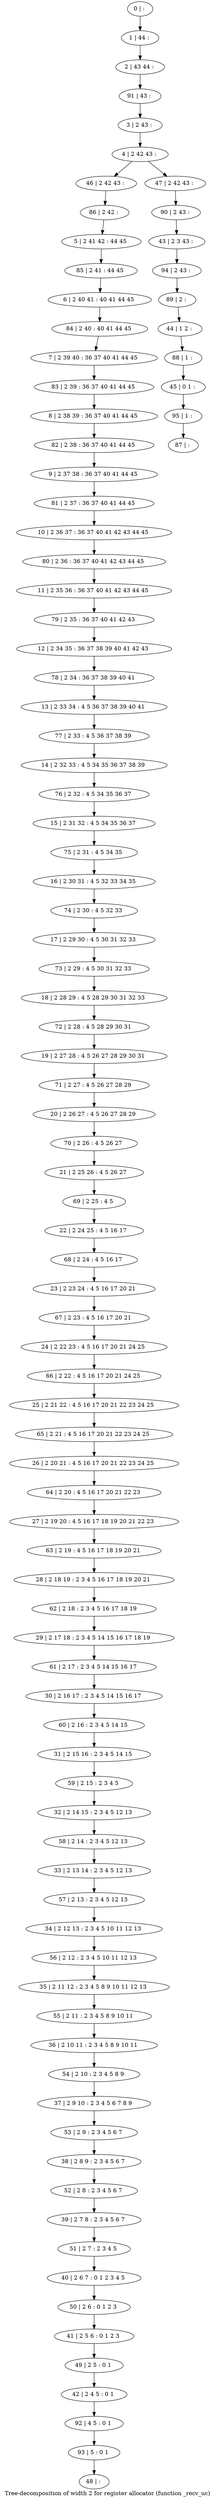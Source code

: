 digraph G {
graph [label="Tree-decomposition of width 2 for register allocator (function _recv_uc)"]
0[label="0 | : "];
1[label="1 | 44 : "];
2[label="2 | 43 44 : "];
3[label="3 | 2 43 : "];
4[label="4 | 2 42 43 : "];
5[label="5 | 2 41 42 : 44 45 "];
6[label="6 | 2 40 41 : 40 41 44 45 "];
7[label="7 | 2 39 40 : 36 37 40 41 44 45 "];
8[label="8 | 2 38 39 : 36 37 40 41 44 45 "];
9[label="9 | 2 37 38 : 36 37 40 41 44 45 "];
10[label="10 | 2 36 37 : 36 37 40 41 42 43 44 45 "];
11[label="11 | 2 35 36 : 36 37 40 41 42 43 44 45 "];
12[label="12 | 2 34 35 : 36 37 38 39 40 41 42 43 "];
13[label="13 | 2 33 34 : 4 5 36 37 38 39 40 41 "];
14[label="14 | 2 32 33 : 4 5 34 35 36 37 38 39 "];
15[label="15 | 2 31 32 : 4 5 34 35 36 37 "];
16[label="16 | 2 30 31 : 4 5 32 33 34 35 "];
17[label="17 | 2 29 30 : 4 5 30 31 32 33 "];
18[label="18 | 2 28 29 : 4 5 28 29 30 31 32 33 "];
19[label="19 | 2 27 28 : 4 5 26 27 28 29 30 31 "];
20[label="20 | 2 26 27 : 4 5 26 27 28 29 "];
21[label="21 | 2 25 26 : 4 5 26 27 "];
22[label="22 | 2 24 25 : 4 5 16 17 "];
23[label="23 | 2 23 24 : 4 5 16 17 20 21 "];
24[label="24 | 2 22 23 : 4 5 16 17 20 21 24 25 "];
25[label="25 | 2 21 22 : 4 5 16 17 20 21 22 23 24 25 "];
26[label="26 | 2 20 21 : 4 5 16 17 20 21 22 23 24 25 "];
27[label="27 | 2 19 20 : 4 5 16 17 18 19 20 21 22 23 "];
28[label="28 | 2 18 19 : 2 3 4 5 16 17 18 19 20 21 "];
29[label="29 | 2 17 18 : 2 3 4 5 14 15 16 17 18 19 "];
30[label="30 | 2 16 17 : 2 3 4 5 14 15 16 17 "];
31[label="31 | 2 15 16 : 2 3 4 5 14 15 "];
32[label="32 | 2 14 15 : 2 3 4 5 12 13 "];
33[label="33 | 2 13 14 : 2 3 4 5 12 13 "];
34[label="34 | 2 12 13 : 2 3 4 5 10 11 12 13 "];
35[label="35 | 2 11 12 : 2 3 4 5 8 9 10 11 12 13 "];
36[label="36 | 2 10 11 : 2 3 4 5 8 9 10 11 "];
37[label="37 | 2 9 10 : 2 3 4 5 6 7 8 9 "];
38[label="38 | 2 8 9 : 2 3 4 5 6 7 "];
39[label="39 | 2 7 8 : 2 3 4 5 6 7 "];
40[label="40 | 2 6 7 : 0 1 2 3 4 5 "];
41[label="41 | 2 5 6 : 0 1 2 3 "];
42[label="42 | 2 4 5 : 0 1 "];
43[label="43 | 2 3 43 : "];
44[label="44 | 1 2 : "];
45[label="45 | 0 1 : "];
46[label="46 | 2 42 43 : "];
47[label="47 | 2 42 43 : "];
48[label="48 | : "];
49[label="49 | 2 5 : 0 1 "];
50[label="50 | 2 6 : 0 1 2 3 "];
51[label="51 | 2 7 : 2 3 4 5 "];
52[label="52 | 2 8 : 2 3 4 5 6 7 "];
53[label="53 | 2 9 : 2 3 4 5 6 7 "];
54[label="54 | 2 10 : 2 3 4 5 8 9 "];
55[label="55 | 2 11 : 2 3 4 5 8 9 10 11 "];
56[label="56 | 2 12 : 2 3 4 5 10 11 12 13 "];
57[label="57 | 2 13 : 2 3 4 5 12 13 "];
58[label="58 | 2 14 : 2 3 4 5 12 13 "];
59[label="59 | 2 15 : 2 3 4 5 "];
60[label="60 | 2 16 : 2 3 4 5 14 15 "];
61[label="61 | 2 17 : 2 3 4 5 14 15 16 17 "];
62[label="62 | 2 18 : 2 3 4 5 16 17 18 19 "];
63[label="63 | 2 19 : 4 5 16 17 18 19 20 21 "];
64[label="64 | 2 20 : 4 5 16 17 20 21 22 23 "];
65[label="65 | 2 21 : 4 5 16 17 20 21 22 23 24 25 "];
66[label="66 | 2 22 : 4 5 16 17 20 21 24 25 "];
67[label="67 | 2 23 : 4 5 16 17 20 21 "];
68[label="68 | 2 24 : 4 5 16 17 "];
69[label="69 | 2 25 : 4 5 "];
70[label="70 | 2 26 : 4 5 26 27 "];
71[label="71 | 2 27 : 4 5 26 27 28 29 "];
72[label="72 | 2 28 : 4 5 28 29 30 31 "];
73[label="73 | 2 29 : 4 5 30 31 32 33 "];
74[label="74 | 2 30 : 4 5 32 33 "];
75[label="75 | 2 31 : 4 5 34 35 "];
76[label="76 | 2 32 : 4 5 34 35 36 37 "];
77[label="77 | 2 33 : 4 5 36 37 38 39 "];
78[label="78 | 2 34 : 36 37 38 39 40 41 "];
79[label="79 | 2 35 : 36 37 40 41 42 43 "];
80[label="80 | 2 36 : 36 37 40 41 42 43 44 45 "];
81[label="81 | 2 37 : 36 37 40 41 44 45 "];
82[label="82 | 2 38 : 36 37 40 41 44 45 "];
83[label="83 | 2 39 : 36 37 40 41 44 45 "];
84[label="84 | 2 40 : 40 41 44 45 "];
85[label="85 | 2 41 : 44 45 "];
86[label="86 | 2 42 : "];
87[label="87 | : "];
88[label="88 | 1 : "];
89[label="89 | 2 : "];
90[label="90 | 2 43 : "];
91[label="91 | 43 : "];
92[label="92 | 4 5 : 0 1 "];
93[label="93 | 5 : 0 1 "];
94[label="94 | 2 43 : "];
95[label="95 | 1 : "];
0->1 ;
1->2 ;
3->4 ;
4->46 ;
4->47 ;
49->42 ;
41->49 ;
50->41 ;
40->50 ;
51->40 ;
39->51 ;
52->39 ;
38->52 ;
53->38 ;
37->53 ;
54->37 ;
36->54 ;
55->36 ;
35->55 ;
56->35 ;
34->56 ;
57->34 ;
33->57 ;
58->33 ;
32->58 ;
59->32 ;
31->59 ;
60->31 ;
30->60 ;
61->30 ;
29->61 ;
62->29 ;
28->62 ;
63->28 ;
27->63 ;
64->27 ;
26->64 ;
65->26 ;
25->65 ;
66->25 ;
24->66 ;
67->24 ;
23->67 ;
68->23 ;
22->68 ;
69->22 ;
21->69 ;
70->21 ;
20->70 ;
71->20 ;
19->71 ;
72->19 ;
18->72 ;
73->18 ;
17->73 ;
74->17 ;
16->74 ;
75->16 ;
15->75 ;
76->15 ;
14->76 ;
77->14 ;
13->77 ;
78->13 ;
12->78 ;
79->12 ;
11->79 ;
80->11 ;
10->80 ;
81->10 ;
9->81 ;
82->9 ;
8->82 ;
83->8 ;
7->83 ;
84->7 ;
6->84 ;
85->6 ;
5->85 ;
86->5 ;
46->86 ;
88->45 ;
44->88 ;
89->44 ;
90->43 ;
47->90 ;
91->3 ;
2->91 ;
42->92 ;
93->48 ;
92->93 ;
94->89 ;
43->94 ;
95->87 ;
45->95 ;
}
